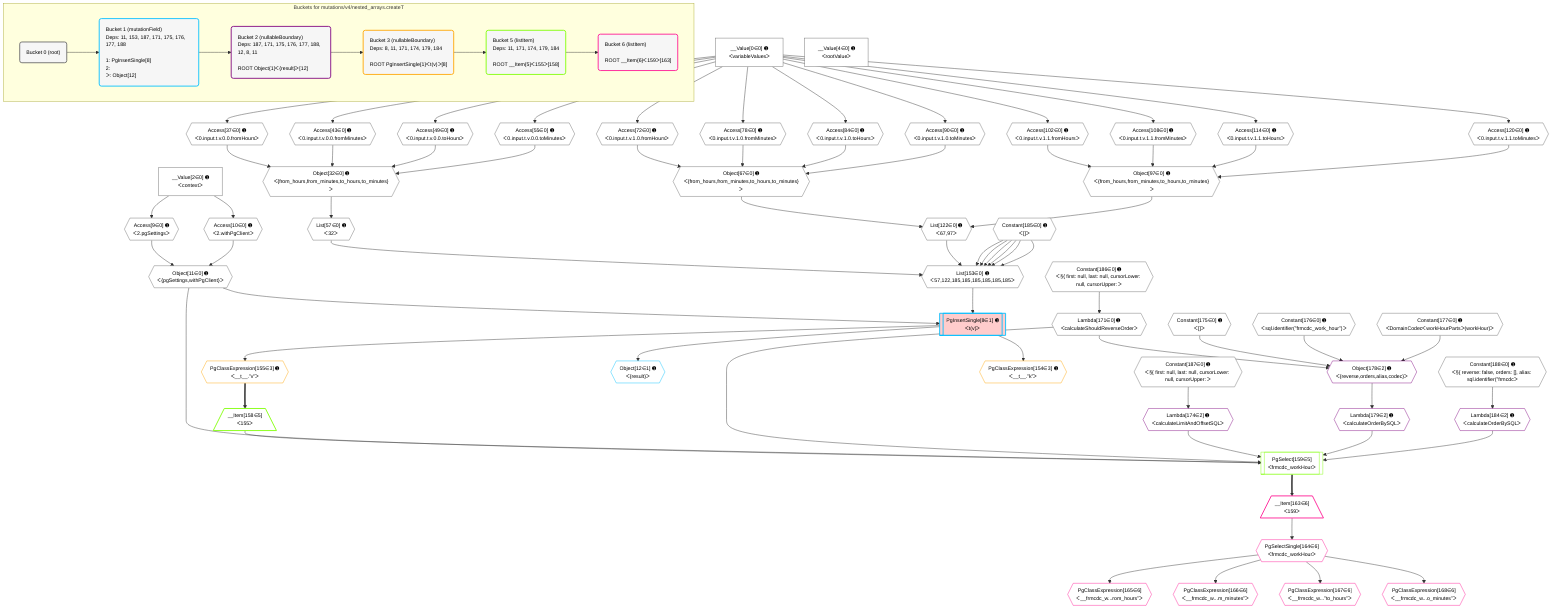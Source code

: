 %%{init: {'themeVariables': { 'fontSize': '12px'}}}%%
graph TD
    classDef path fill:#eee,stroke:#000,color:#000
    classDef plan fill:#fff,stroke-width:1px,color:#000
    classDef itemplan fill:#fff,stroke-width:2px,color:#000
    classDef unbatchedplan fill:#dff,stroke-width:1px,color:#000
    classDef sideeffectplan fill:#fcc,stroke-width:2px,color:#000
    classDef bucket fill:#f6f6f6,color:#000,stroke-width:2px,text-align:left


    %% plan dependencies
    List153{{"List[153∈0] ➊<br />ᐸ57,122,185,185,185,185,185,185ᐳ"}}:::plan
    List57{{"List[57∈0] ➊<br />ᐸ32ᐳ"}}:::plan
    List122{{"List[122∈0] ➊<br />ᐸ67,97ᐳ"}}:::plan
    Constant185{{"Constant[185∈0] ➊<br />ᐸ[]ᐳ"}}:::plan
    List57 & List122 & Constant185 & Constant185 & Constant185 & Constant185 & Constant185 & Constant185 --> List153
    Object32{{"Object[32∈0] ➊<br />ᐸ{from_hours,from_minutes,to_hours,to_minutes}ᐳ"}}:::plan
    Access37{{"Access[37∈0] ➊<br />ᐸ0.input.t.v.0.0.fromHoursᐳ"}}:::plan
    Access43{{"Access[43∈0] ➊<br />ᐸ0.input.t.v.0.0.fromMinutesᐳ"}}:::plan
    Access49{{"Access[49∈0] ➊<br />ᐸ0.input.t.v.0.0.toHoursᐳ"}}:::plan
    Access55{{"Access[55∈0] ➊<br />ᐸ0.input.t.v.0.0.toMinutesᐳ"}}:::plan
    Access37 & Access43 & Access49 & Access55 --> Object32
    Object67{{"Object[67∈0] ➊<br />ᐸ{from_hours,from_minutes,to_hours,to_minutes}ᐳ"}}:::plan
    Access72{{"Access[72∈0] ➊<br />ᐸ0.input.t.v.1.0.fromHoursᐳ"}}:::plan
    Access78{{"Access[78∈0] ➊<br />ᐸ0.input.t.v.1.0.fromMinutesᐳ"}}:::plan
    Access84{{"Access[84∈0] ➊<br />ᐸ0.input.t.v.1.0.toHoursᐳ"}}:::plan
    Access90{{"Access[90∈0] ➊<br />ᐸ0.input.t.v.1.0.toMinutesᐳ"}}:::plan
    Access72 & Access78 & Access84 & Access90 --> Object67
    Object97{{"Object[97∈0] ➊<br />ᐸ{from_hours,from_minutes,to_hours,to_minutes}ᐳ"}}:::plan
    Access102{{"Access[102∈0] ➊<br />ᐸ0.input.t.v.1.1.fromHoursᐳ"}}:::plan
    Access108{{"Access[108∈0] ➊<br />ᐸ0.input.t.v.1.1.fromMinutesᐳ"}}:::plan
    Access114{{"Access[114∈0] ➊<br />ᐸ0.input.t.v.1.1.toHoursᐳ"}}:::plan
    Access120{{"Access[120∈0] ➊<br />ᐸ0.input.t.v.1.1.toMinutesᐳ"}}:::plan
    Access102 & Access108 & Access114 & Access120 --> Object97
    Object11{{"Object[11∈0] ➊<br />ᐸ{pgSettings,withPgClient}ᐳ"}}:::plan
    Access9{{"Access[9∈0] ➊<br />ᐸ2.pgSettingsᐳ"}}:::plan
    Access10{{"Access[10∈0] ➊<br />ᐸ2.withPgClientᐳ"}}:::plan
    Access9 & Access10 --> Object11
    Object67 & Object97 --> List122
    __Value2["__Value[2∈0] ➊<br />ᐸcontextᐳ"]:::plan
    __Value2 --> Access9
    __Value2 --> Access10
    __Value0["__Value[0∈0] ➊<br />ᐸvariableValuesᐳ"]:::plan
    __Value0 --> Access37
    __Value0 --> Access43
    __Value0 --> Access49
    __Value0 --> Access55
    Object32 --> List57
    __Value0 --> Access72
    __Value0 --> Access78
    __Value0 --> Access84
    __Value0 --> Access90
    __Value0 --> Access102
    __Value0 --> Access108
    __Value0 --> Access114
    __Value0 --> Access120
    Lambda171{{"Lambda[171∈0] ➊<br />ᐸcalculateShouldReverseOrderᐳ"}}:::plan
    Constant186{{"Constant[186∈0] ➊<br />ᐸ§{ first: null, last: null, cursorLower: null, cursorUpper: ᐳ"}}:::plan
    Constant186 --> Lambda171
    __Value4["__Value[4∈0] ➊<br />ᐸrootValueᐳ"]:::plan
    Constant175{{"Constant[175∈0] ➊<br />ᐸ[]ᐳ"}}:::plan
    Constant176{{"Constant[176∈0] ➊<br />ᐸsql.identifier(”frmcdc_work_hour”)ᐳ"}}:::plan
    Constant177{{"Constant[177∈0] ➊<br />ᐸDomainCodecᐸworkHourPartsᐳ(workHour)ᐳ"}}:::plan
    Constant187{{"Constant[187∈0] ➊<br />ᐸ§{ first: null, last: null, cursorLower: null, cursorUpper: ᐳ"}}:::plan
    Constant188{{"Constant[188∈0] ➊<br />ᐸ§{ reverse: false, orders: [], alias: sql.identifier(”frmcdcᐳ"}}:::plan
    PgInsertSingle8[["PgInsertSingle[8∈1] ➊<br />ᐸt(v)ᐳ"]]:::sideeffectplan
    Object11 & List153 --> PgInsertSingle8
    Object12{{"Object[12∈1] ➊<br />ᐸ{result}ᐳ"}}:::plan
    PgInsertSingle8 --> Object12
    Object178{{"Object[178∈2] ➊<br />ᐸ{reverse,orders,alias,codec}ᐳ"}}:::plan
    Lambda171 & Constant175 & Constant176 & Constant177 --> Object178
    Lambda174{{"Lambda[174∈2] ➊<br />ᐸcalculateLimitAndOffsetSQLᐳ"}}:::plan
    Constant187 --> Lambda174
    Lambda179{{"Lambda[179∈2] ➊<br />ᐸcalculateOrderBySQLᐳ"}}:::plan
    Object178 --> Lambda179
    Lambda184{{"Lambda[184∈2] ➊<br />ᐸcalculateOrderBySQLᐳ"}}:::plan
    Constant188 --> Lambda184
    PgClassExpression154{{"PgClassExpression[154∈3] ➊<br />ᐸ__t__.”k”ᐳ"}}:::plan
    PgInsertSingle8 --> PgClassExpression154
    PgClassExpression155{{"PgClassExpression[155∈3] ➊<br />ᐸ__t__.”v”ᐳ"}}:::plan
    PgInsertSingle8 --> PgClassExpression155
    PgSelect159[["PgSelect[159∈5]<br />ᐸfrmcdc_workHourᐳ"]]:::plan
    __Item158[/"__Item[158∈5]<br />ᐸ155ᐳ"\]:::itemplan
    Object11 & __Item158 & Lambda171 & Lambda174 & Lambda179 & Lambda184 --> PgSelect159
    PgClassExpression155 ==> __Item158
    __Item163[/"__Item[163∈6]<br />ᐸ159ᐳ"\]:::itemplan
    PgSelect159 ==> __Item163
    PgSelectSingle164{{"PgSelectSingle[164∈6]<br />ᐸfrmcdc_workHourᐳ"}}:::plan
    __Item163 --> PgSelectSingle164
    PgClassExpression165{{"PgClassExpression[165∈6]<br />ᐸ__frmcdc_w...rom_hours”ᐳ"}}:::plan
    PgSelectSingle164 --> PgClassExpression165
    PgClassExpression166{{"PgClassExpression[166∈6]<br />ᐸ__frmcdc_w...m_minutes”ᐳ"}}:::plan
    PgSelectSingle164 --> PgClassExpression166
    PgClassExpression167{{"PgClassExpression[167∈6]<br />ᐸ__frmcdc_w...”to_hours”ᐳ"}}:::plan
    PgSelectSingle164 --> PgClassExpression167
    PgClassExpression168{{"PgClassExpression[168∈6]<br />ᐸ__frmcdc_w...o_minutes”ᐳ"}}:::plan
    PgSelectSingle164 --> PgClassExpression168

    %% define steps

    subgraph "Buckets for mutations/v4/nested_arrays.createT"
    Bucket0("Bucket 0 (root)"):::bucket
    classDef bucket0 stroke:#696969
    class Bucket0,__Value0,__Value2,__Value4,Access9,Access10,Object11,Object32,Access37,Access43,Access49,Access55,List57,Object67,Access72,Access78,Access84,Access90,Object97,Access102,Access108,Access114,Access120,List122,List153,Lambda171,Constant175,Constant176,Constant177,Constant185,Constant186,Constant187,Constant188 bucket0
    Bucket1("Bucket 1 (mutationField)<br />Deps: 11, 153, 187, 171, 175, 176, 177, 188<br /><br />1: PgInsertSingle[8]<br />2: <br />ᐳ: Object[12]"):::bucket
    classDef bucket1 stroke:#00bfff
    class Bucket1,PgInsertSingle8,Object12 bucket1
    Bucket2("Bucket 2 (nullableBoundary)<br />Deps: 187, 171, 175, 176, 177, 188, 12, 8, 11<br /><br />ROOT Object{1}ᐸ{result}ᐳ[12]"):::bucket
    classDef bucket2 stroke:#7f007f
    class Bucket2,Lambda174,Object178,Lambda179,Lambda184 bucket2
    Bucket3("Bucket 3 (nullableBoundary)<br />Deps: 8, 11, 171, 174, 179, 184<br /><br />ROOT PgInsertSingle{1}ᐸt(v)ᐳ[8]"):::bucket
    classDef bucket3 stroke:#ffa500
    class Bucket3,PgClassExpression154,PgClassExpression155 bucket3
    Bucket5("Bucket 5 (listItem)<br />Deps: 11, 171, 174, 179, 184<br /><br />ROOT __Item{5}ᐸ155ᐳ[158]"):::bucket
    classDef bucket5 stroke:#7fff00
    class Bucket5,__Item158,PgSelect159 bucket5
    Bucket6("Bucket 6 (listItem)<br /><br />ROOT __Item{6}ᐸ159ᐳ[163]"):::bucket
    classDef bucket6 stroke:#ff1493
    class Bucket6,__Item163,PgSelectSingle164,PgClassExpression165,PgClassExpression166,PgClassExpression167,PgClassExpression168 bucket6
    Bucket0 --> Bucket1
    Bucket1 --> Bucket2
    Bucket2 --> Bucket3
    Bucket3 --> Bucket5
    Bucket5 --> Bucket6
    end